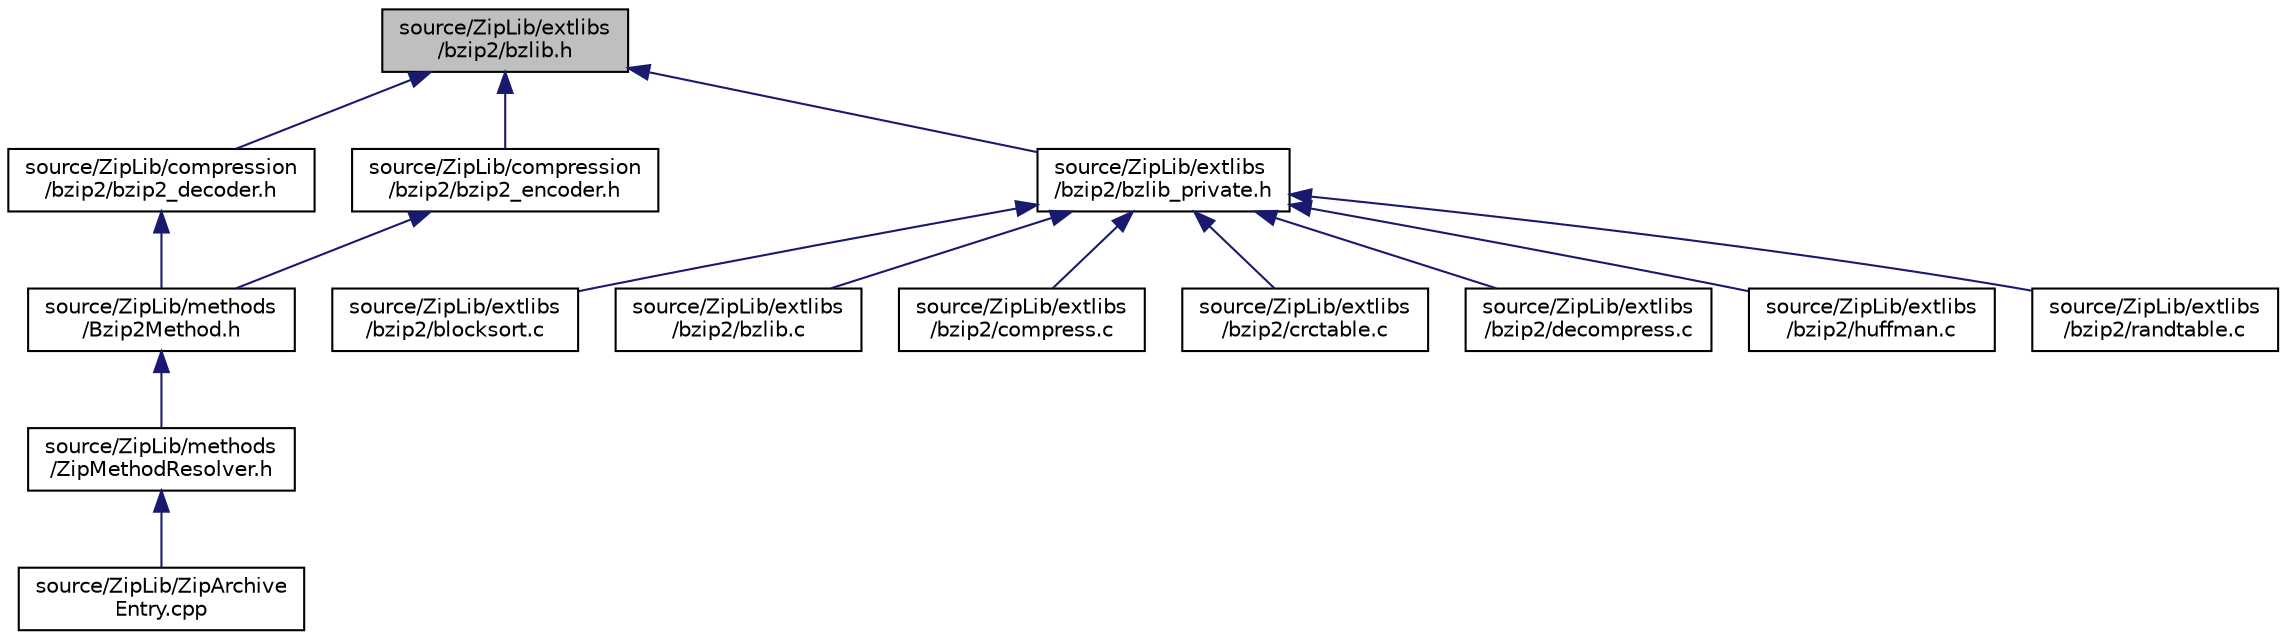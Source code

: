 digraph "source/ZipLib/extlibs/bzip2/bzlib.h"
{
 // LATEX_PDF_SIZE
  edge [fontname="Helvetica",fontsize="10",labelfontname="Helvetica",labelfontsize="10"];
  node [fontname="Helvetica",fontsize="10",shape=record];
  Node1 [label="source/ZipLib/extlibs\l/bzip2/bzlib.h",height=0.2,width=0.4,color="black", fillcolor="grey75", style="filled", fontcolor="black",tooltip=" "];
  Node1 -> Node2 [dir="back",color="midnightblue",fontsize="10",style="solid"];
  Node2 [label="source/ZipLib/compression\l/bzip2/bzip2_decoder.h",height=0.2,width=0.4,color="black", fillcolor="white", style="filled",URL="$bzip2__decoder_8h.html",tooltip=" "];
  Node2 -> Node3 [dir="back",color="midnightblue",fontsize="10",style="solid"];
  Node3 [label="source/ZipLib/methods\l/Bzip2Method.h",height=0.2,width=0.4,color="black", fillcolor="white", style="filled",URL="$_bzip2_method_8h.html",tooltip=" "];
  Node3 -> Node4 [dir="back",color="midnightblue",fontsize="10",style="solid"];
  Node4 [label="source/ZipLib/methods\l/ZipMethodResolver.h",height=0.2,width=0.4,color="black", fillcolor="white", style="filled",URL="$_zip_method_resolver_8h.html",tooltip=" "];
  Node4 -> Node5 [dir="back",color="midnightblue",fontsize="10",style="solid"];
  Node5 [label="source/ZipLib/ZipArchive\lEntry.cpp",height=0.2,width=0.4,color="black", fillcolor="white", style="filled",URL="$_zip_archive_entry_8cpp.html",tooltip=" "];
  Node1 -> Node6 [dir="back",color="midnightblue",fontsize="10",style="solid"];
  Node6 [label="source/ZipLib/compression\l/bzip2/bzip2_encoder.h",height=0.2,width=0.4,color="black", fillcolor="white", style="filled",URL="$bzip2__encoder_8h.html",tooltip=" "];
  Node6 -> Node3 [dir="back",color="midnightblue",fontsize="10",style="solid"];
  Node1 -> Node7 [dir="back",color="midnightblue",fontsize="10",style="solid"];
  Node7 [label="source/ZipLib/extlibs\l/bzip2/bzlib_private.h",height=0.2,width=0.4,color="black", fillcolor="white", style="filled",URL="$bzlib__private_8h.html",tooltip=" "];
  Node7 -> Node8 [dir="back",color="midnightblue",fontsize="10",style="solid"];
  Node8 [label="source/ZipLib/extlibs\l/bzip2/blocksort.c",height=0.2,width=0.4,color="black", fillcolor="white", style="filled",URL="$blocksort_8c.html",tooltip=" "];
  Node7 -> Node9 [dir="back",color="midnightblue",fontsize="10",style="solid"];
  Node9 [label="source/ZipLib/extlibs\l/bzip2/bzlib.c",height=0.2,width=0.4,color="black", fillcolor="white", style="filled",URL="$bzlib_8c.html",tooltip=" "];
  Node7 -> Node10 [dir="back",color="midnightblue",fontsize="10",style="solid"];
  Node10 [label="source/ZipLib/extlibs\l/bzip2/compress.c",height=0.2,width=0.4,color="black", fillcolor="white", style="filled",URL="$bzip2_2compress_8c.html",tooltip=" "];
  Node7 -> Node11 [dir="back",color="midnightblue",fontsize="10",style="solid"];
  Node11 [label="source/ZipLib/extlibs\l/bzip2/crctable.c",height=0.2,width=0.4,color="black", fillcolor="white", style="filled",URL="$crctable_8c.html",tooltip=" "];
  Node7 -> Node12 [dir="back",color="midnightblue",fontsize="10",style="solid"];
  Node12 [label="source/ZipLib/extlibs\l/bzip2/decompress.c",height=0.2,width=0.4,color="black", fillcolor="white", style="filled",URL="$decompress_8c.html",tooltip=" "];
  Node7 -> Node13 [dir="back",color="midnightblue",fontsize="10",style="solid"];
  Node13 [label="source/ZipLib/extlibs\l/bzip2/huffman.c",height=0.2,width=0.4,color="black", fillcolor="white", style="filled",URL="$huffman_8c.html",tooltip=" "];
  Node7 -> Node14 [dir="back",color="midnightblue",fontsize="10",style="solid"];
  Node14 [label="source/ZipLib/extlibs\l/bzip2/randtable.c",height=0.2,width=0.4,color="black", fillcolor="white", style="filled",URL="$randtable_8c.html",tooltip=" "];
}
